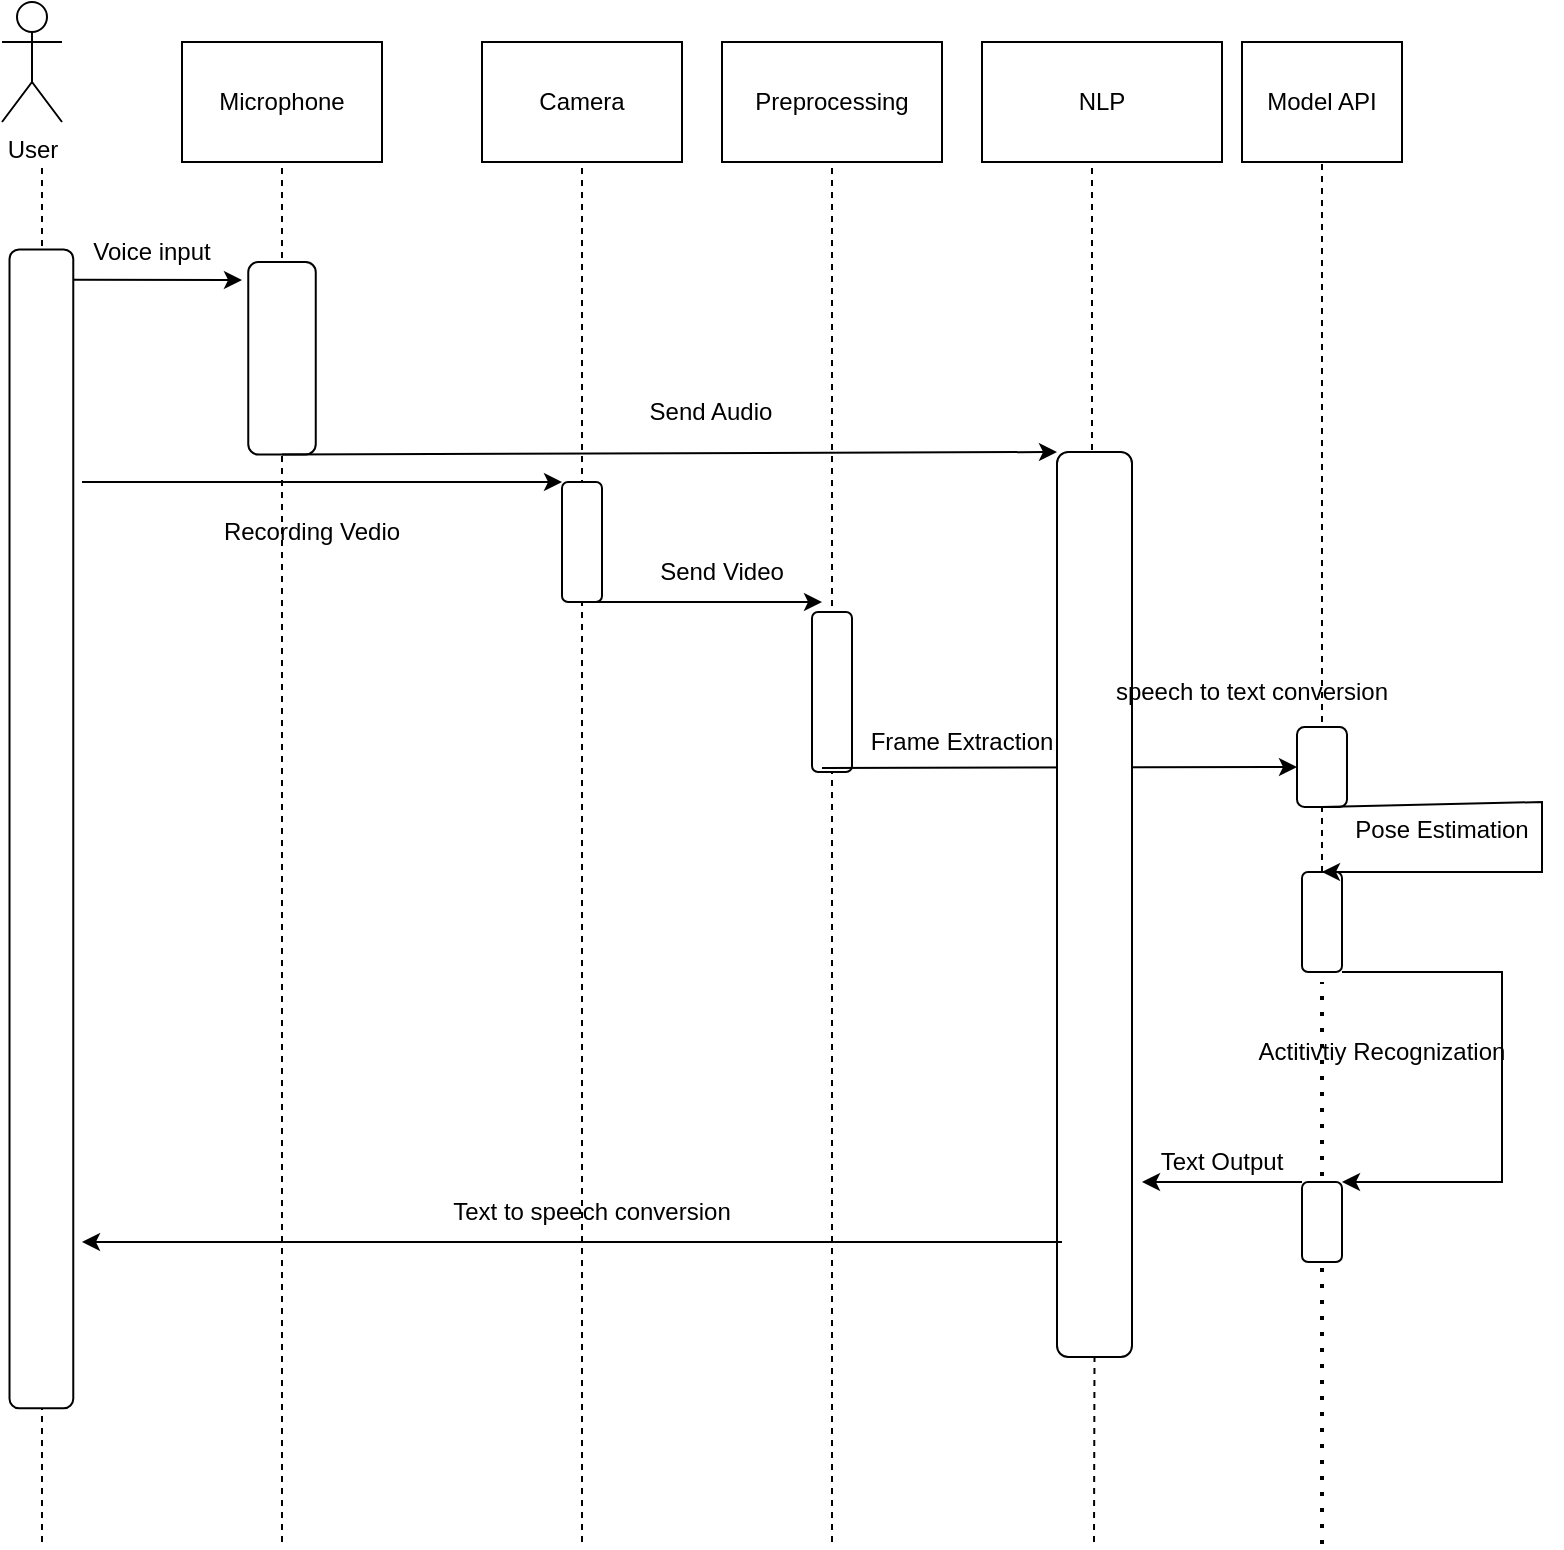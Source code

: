 <mxfile version="20.8.3" type="github">
  <diagram id="L39YCSrSmgS5nI6QtHGn" name="Page-1">
    <mxGraphModel dx="806" dy="495" grid="1" gridSize="10" guides="1" tooltips="1" connect="1" arrows="1" fold="1" page="1" pageScale="1" pageWidth="827" pageHeight="1169" math="0" shadow="0">
      <root>
        <mxCell id="0" />
        <mxCell id="1" parent="0" />
        <mxCell id="A4QvI4MU_TdA6Vv6nNB_-4" value="Microphone" style="rounded=0;whiteSpace=wrap;html=1;" parent="1" vertex="1">
          <mxGeometry x="110" y="40" width="100" height="60" as="geometry" />
        </mxCell>
        <mxCell id="A4QvI4MU_TdA6Vv6nNB_-5" value="Camera" style="rounded=0;whiteSpace=wrap;html=1;" parent="1" vertex="1">
          <mxGeometry x="260" y="40" width="100" height="60" as="geometry" />
        </mxCell>
        <mxCell id="A4QvI4MU_TdA6Vv6nNB_-6" value="Preprocessing" style="rounded=0;whiteSpace=wrap;html=1;" parent="1" vertex="1">
          <mxGeometry x="380" y="40" width="110" height="60" as="geometry" />
        </mxCell>
        <mxCell id="A4QvI4MU_TdA6Vv6nNB_-7" value="Model API" style="rounded=0;whiteSpace=wrap;html=1;" parent="1" vertex="1">
          <mxGeometry x="640" y="40" width="80" height="60" as="geometry" />
        </mxCell>
        <mxCell id="A4QvI4MU_TdA6Vv6nNB_-11" value="" style="endArrow=none;dashed=1;html=1;rounded=0;entryX=0.5;entryY=1;entryDx=0;entryDy=0;" parent="1" edge="1">
          <mxGeometry width="50" height="50" relative="1" as="geometry">
            <mxPoint x="40" y="790" as="sourcePoint" />
            <mxPoint x="40" y="100" as="targetPoint" />
          </mxGeometry>
        </mxCell>
        <mxCell id="A4QvI4MU_TdA6Vv6nNB_-12" value="" style="endArrow=none;dashed=1;html=1;rounded=0;entryX=0.5;entryY=1;entryDx=0;entryDy=0;" parent="1" target="A4QvI4MU_TdA6Vv6nNB_-4" edge="1">
          <mxGeometry width="50" height="50" relative="1" as="geometry">
            <mxPoint x="160" y="790" as="sourcePoint" />
            <mxPoint x="430" y="230" as="targetPoint" />
          </mxGeometry>
        </mxCell>
        <mxCell id="A4QvI4MU_TdA6Vv6nNB_-13" value="" style="endArrow=none;dashed=1;html=1;rounded=0;entryX=0.5;entryY=1;entryDx=0;entryDy=0;" parent="1" target="A4QvI4MU_TdA6Vv6nNB_-5" edge="1">
          <mxGeometry width="50" height="50" relative="1" as="geometry">
            <mxPoint x="310" y="790" as="sourcePoint" />
            <mxPoint x="430" y="230" as="targetPoint" />
          </mxGeometry>
        </mxCell>
        <mxCell id="A4QvI4MU_TdA6Vv6nNB_-15" value="" style="endArrow=none;dashed=1;html=1;rounded=0;entryX=0.5;entryY=1;entryDx=0;entryDy=0;" parent="1" target="A4QvI4MU_TdA6Vv6nNB_-6" edge="1">
          <mxGeometry width="50" height="50" relative="1" as="geometry">
            <mxPoint x="435" y="790" as="sourcePoint" />
            <mxPoint x="430" y="230" as="targetPoint" />
          </mxGeometry>
        </mxCell>
        <mxCell id="A4QvI4MU_TdA6Vv6nNB_-16" value="" style="endArrow=none;dashed=1;html=1;rounded=0;entryX=0.5;entryY=1;entryDx=0;entryDy=0;startArrow=none;" parent="1" target="A4QvI4MU_TdA6Vv6nNB_-7" edge="1">
          <mxGeometry width="50" height="50" relative="1" as="geometry">
            <mxPoint x="680" y="380" as="sourcePoint" />
            <mxPoint x="430" y="230" as="targetPoint" />
            <Array as="points">
              <mxPoint x="680" y="370" />
            </Array>
          </mxGeometry>
        </mxCell>
        <mxCell id="A4QvI4MU_TdA6Vv6nNB_-23" value="" style="endArrow=classic;html=1;rounded=0;entryX=0;entryY=1;entryDx=0;entryDy=0;" parent="1" target="A4QvI4MU_TdA6Vv6nNB_-26" edge="1">
          <mxGeometry width="50" height="50" relative="1" as="geometry">
            <mxPoint x="60" y="260" as="sourcePoint" />
            <mxPoint x="168.75" y="240.47" as="targetPoint" />
          </mxGeometry>
        </mxCell>
        <mxCell id="A4QvI4MU_TdA6Vv6nNB_-24" value="Recording Vedio" style="text;html=1;strokeColor=none;fillColor=none;align=center;verticalAlign=middle;whiteSpace=wrap;rounded=0;" parent="1" vertex="1">
          <mxGeometry x="100" y="270" width="150" height="30" as="geometry" />
        </mxCell>
        <mxCell id="A4QvI4MU_TdA6Vv6nNB_-26" value="" style="rounded=1;whiteSpace=wrap;html=1;rotation=90;" parent="1" vertex="1">
          <mxGeometry x="280" y="280" width="60" height="20" as="geometry" />
        </mxCell>
        <mxCell id="A4QvI4MU_TdA6Vv6nNB_-28" value="" style="endArrow=classic;html=1;rounded=0;exitX=1;exitY=0.5;exitDx=0;exitDy=0;" parent="1" source="A4QvI4MU_TdA6Vv6nNB_-26" edge="1">
          <mxGeometry width="50" height="50" relative="1" as="geometry">
            <mxPoint x="380" y="260" as="sourcePoint" />
            <mxPoint x="430" y="320" as="targetPoint" />
          </mxGeometry>
        </mxCell>
        <mxCell id="A4QvI4MU_TdA6Vv6nNB_-29" value="Send Video" style="text;html=1;strokeColor=none;fillColor=none;align=center;verticalAlign=middle;whiteSpace=wrap;rounded=0;" parent="1" vertex="1">
          <mxGeometry x="320" y="290" width="120" height="30" as="geometry" />
        </mxCell>
        <mxCell id="A4QvI4MU_TdA6Vv6nNB_-30" value="" style="rounded=1;whiteSpace=wrap;html=1;rotation=90;" parent="1" vertex="1">
          <mxGeometry x="395" y="355" width="80" height="20" as="geometry" />
        </mxCell>
        <mxCell id="A4QvI4MU_TdA6Vv6nNB_-32" value="" style="endArrow=classic;html=1;rounded=0;entryX=0.5;entryY=0;entryDx=0;entryDy=0;" parent="1" edge="1" target="A4QvI4MU_TdA6Vv6nNB_-34">
          <mxGeometry width="50" height="50" relative="1" as="geometry">
            <mxPoint x="430" y="403" as="sourcePoint" />
            <mxPoint x="670" y="380" as="targetPoint" />
          </mxGeometry>
        </mxCell>
        <mxCell id="A4QvI4MU_TdA6Vv6nNB_-33" value="Frame Extraction" style="text;html=1;strokeColor=none;fillColor=none;align=center;verticalAlign=middle;whiteSpace=wrap;rounded=0;" parent="1" vertex="1">
          <mxGeometry x="440" y="375" width="120" height="30" as="geometry" />
        </mxCell>
        <mxCell id="A4QvI4MU_TdA6Vv6nNB_-34" value="" style="rounded=1;whiteSpace=wrap;html=1;rotation=-90;" parent="1" vertex="1">
          <mxGeometry x="660" y="390" width="40" height="25" as="geometry" />
        </mxCell>
        <mxCell id="A4QvI4MU_TdA6Vv6nNB_-39" value="" style="endArrow=none;dashed=1;html=1;rounded=0;entryX=0;entryY=0.5;entryDx=0;entryDy=0;startArrow=none;" parent="1" source="A4QvI4MU_TdA6Vv6nNB_-40" target="A4QvI4MU_TdA6Vv6nNB_-34" edge="1">
          <mxGeometry width="50" height="50" relative="1" as="geometry">
            <mxPoint x="680" y="760" as="sourcePoint" />
            <mxPoint x="560" y="100" as="targetPoint" />
            <Array as="points" />
          </mxGeometry>
        </mxCell>
        <mxCell id="A4QvI4MU_TdA6Vv6nNB_-49" value="" style="endArrow=classic;html=1;rounded=0;entryX=1;entryY=1;entryDx=0;entryDy=0;exitX=1;exitY=0;exitDx=0;exitDy=0;" parent="1" source="A4QvI4MU_TdA6Vv6nNB_-40" target="A4QvI4MU_TdA6Vv6nNB_-43" edge="1">
          <mxGeometry width="50" height="50" relative="1" as="geometry">
            <mxPoint x="580" y="515" as="sourcePoint" />
            <mxPoint x="430" y="500" as="targetPoint" />
            <Array as="points">
              <mxPoint x="770" y="505" />
              <mxPoint x="770" y="610" />
            </Array>
          </mxGeometry>
        </mxCell>
        <mxCell id="A4QvI4MU_TdA6Vv6nNB_-50" value="Pose Estimation" style="text;html=1;strokeColor=none;fillColor=none;align=center;verticalAlign=middle;whiteSpace=wrap;rounded=0;" parent="1" vertex="1">
          <mxGeometry x="680" y="419.39" width="120" height="30" as="geometry" />
        </mxCell>
        <mxCell id="A4QvI4MU_TdA6Vv6nNB_-51" value="Actitivtiy Recognization" style="text;html=1;strokeColor=none;fillColor=none;align=center;verticalAlign=middle;whiteSpace=wrap;rounded=0;" parent="1" vertex="1">
          <mxGeometry x="640" y="530" width="140" height="30" as="geometry" />
        </mxCell>
        <mxCell id="A4QvI4MU_TdA6Vv6nNB_-55" value="Text Output" style="text;html=1;strokeColor=none;fillColor=none;align=center;verticalAlign=middle;whiteSpace=wrap;rounded=0;" parent="1" vertex="1">
          <mxGeometry x="580" y="585" width="100" height="30" as="geometry" />
        </mxCell>
        <mxCell id="A4QvI4MU_TdA6Vv6nNB_-59" value="Text to speech conversion" style="text;html=1;strokeColor=none;fillColor=none;align=center;verticalAlign=middle;whiteSpace=wrap;rounded=0;" parent="1" vertex="1">
          <mxGeometry x="220" y="610" width="190" height="30" as="geometry" />
        </mxCell>
        <mxCell id="LpYJhnQgzotlwshMO1Oq-2" value="" style="rounded=1;whiteSpace=wrap;html=1;rotation=90;" parent="1" vertex="1">
          <mxGeometry x="-249.99" y="417.51" width="579.37" height="31.88" as="geometry" />
        </mxCell>
        <mxCell id="LpYJhnQgzotlwshMO1Oq-3" value="" style="rounded=1;whiteSpace=wrap;html=1;rotation=90;" parent="1" vertex="1">
          <mxGeometry x="111.88" y="181.25" width="96.25" height="33.75" as="geometry" />
        </mxCell>
        <mxCell id="LpYJhnQgzotlwshMO1Oq-6" value="" style="endArrow=classic;html=1;rounded=0;exitX=0.026;exitY=-0.011;exitDx=0;exitDy=0;exitPerimeter=0;" parent="1" source="LpYJhnQgzotlwshMO1Oq-2" edge="1">
          <mxGeometry width="50" height="50" relative="1" as="geometry">
            <mxPoint x="390" y="240" as="sourcePoint" />
            <mxPoint x="140" y="159" as="targetPoint" />
          </mxGeometry>
        </mxCell>
        <mxCell id="LpYJhnQgzotlwshMO1Oq-7" value="Voice input" style="text;html=1;strokeColor=none;fillColor=none;align=center;verticalAlign=middle;whiteSpace=wrap;rounded=0;" parent="1" vertex="1">
          <mxGeometry x="50" y="130" width="90" height="30" as="geometry" />
        </mxCell>
        <mxCell id="2kZp6YiWD2BQuV8LMznV-1" value="User" style="shape=umlActor;verticalLabelPosition=bottom;verticalAlign=top;html=1;outlineConnect=0;" parent="1" vertex="1">
          <mxGeometry x="20" y="20" width="30" height="60" as="geometry" />
        </mxCell>
        <mxCell id="2kZp6YiWD2BQuV8LMznV-4" value="" style="endArrow=none;dashed=1;html=1;rounded=0;entryX=0.5;entryY=1;entryDx=0;entryDy=0;startArrow=none;" parent="1" edge="1">
          <mxGeometry width="50" height="50" relative="1" as="geometry">
            <mxPoint x="565" y="250" as="sourcePoint" />
            <mxPoint x="565" y="100" as="targetPoint" />
          </mxGeometry>
        </mxCell>
        <mxCell id="2kZp6YiWD2BQuV8LMznV-6" value="" style="endArrow=classic;html=1;rounded=0;entryX=0;entryY=1;entryDx=0;entryDy=0;exitX=1;exitY=0.5;exitDx=0;exitDy=0;" parent="1" source="LpYJhnQgzotlwshMO1Oq-3" target="2kZp6YiWD2BQuV8LMznV-5" edge="1">
          <mxGeometry width="50" height="50" relative="1" as="geometry">
            <mxPoint x="170" y="240" as="sourcePoint" />
            <mxPoint x="510" y="240" as="targetPoint" />
            <Array as="points" />
          </mxGeometry>
        </mxCell>
        <mxCell id="2kZp6YiWD2BQuV8LMznV-7" value="Send Audio&lt;br&gt;" style="text;html=1;strokeColor=none;fillColor=none;align=center;verticalAlign=middle;whiteSpace=wrap;rounded=0;" parent="1" vertex="1">
          <mxGeometry x="329.38" y="210" width="90.62" height="30" as="geometry" />
        </mxCell>
        <mxCell id="2kZp6YiWD2BQuV8LMznV-8" value="" style="endArrow=none;dashed=1;html=1;rounded=0;entryX=1;entryY=0.5;entryDx=0;entryDy=0;" parent="1" target="2kZp6YiWD2BQuV8LMznV-5" edge="1">
          <mxGeometry width="50" height="50" relative="1" as="geometry">
            <mxPoint x="566" y="790" as="sourcePoint" />
            <mxPoint x="545" y="100" as="targetPoint" />
            <Array as="points" />
          </mxGeometry>
        </mxCell>
        <mxCell id="2kZp6YiWD2BQuV8LMznV-5" value="" style="rounded=1;whiteSpace=wrap;html=1;rotation=90;" parent="1" vertex="1">
          <mxGeometry x="340" y="452.5" width="452.5" height="37.5" as="geometry" />
        </mxCell>
        <mxCell id="2kZp6YiWD2BQuV8LMznV-9" value="NLP" style="rounded=0;whiteSpace=wrap;html=1;" parent="1" vertex="1">
          <mxGeometry x="510" y="40" width="120" height="60" as="geometry" />
        </mxCell>
        <mxCell id="A4QvI4MU_TdA6Vv6nNB_-40" value="" style="rounded=1;whiteSpace=wrap;html=1;rotation=90;" parent="1" vertex="1">
          <mxGeometry x="655" y="470" width="50" height="20" as="geometry" />
        </mxCell>
        <mxCell id="2kZp6YiWD2BQuV8LMznV-12" value="" style="endArrow=classic;html=1;rounded=0;exitX=0;exitY=0.5;exitDx=0;exitDy=0;entryX=0;entryY=0.5;entryDx=0;entryDy=0;" parent="1" source="A4QvI4MU_TdA6Vv6nNB_-34" target="A4QvI4MU_TdA6Vv6nNB_-40" edge="1">
          <mxGeometry width="50" height="50" relative="1" as="geometry">
            <mxPoint x="390" y="410" as="sourcePoint" />
            <mxPoint x="440" y="360" as="targetPoint" />
            <Array as="points">
              <mxPoint x="790" y="420" />
              <mxPoint x="790" y="455" />
            </Array>
          </mxGeometry>
        </mxCell>
        <mxCell id="2kZp6YiWD2BQuV8LMznV-15" value="" style="endArrow=none;dashed=1;html=1;dashPattern=1 3;strokeWidth=2;rounded=0;" parent="1" edge="1">
          <mxGeometry width="50" height="50" relative="1" as="geometry">
            <mxPoint x="680" y="791" as="sourcePoint" />
            <mxPoint x="680" y="510" as="targetPoint" />
          </mxGeometry>
        </mxCell>
        <mxCell id="A4QvI4MU_TdA6Vv6nNB_-43" value="" style="rounded=1;whiteSpace=wrap;html=1;rotation=-180;direction=south;" parent="1" vertex="1">
          <mxGeometry x="670" y="610" width="20" height="40" as="geometry" />
        </mxCell>
        <mxCell id="2kZp6YiWD2BQuV8LMznV-16" value="" style="endArrow=classic;html=1;rounded=0;exitX=1;exitY=0;exitDx=0;exitDy=0;" parent="1" source="A4QvI4MU_TdA6Vv6nNB_-43" edge="1">
          <mxGeometry width="50" height="50" relative="1" as="geometry">
            <mxPoint x="390" y="590" as="sourcePoint" />
            <mxPoint x="590" y="610" as="targetPoint" />
          </mxGeometry>
        </mxCell>
        <mxCell id="2kZp6YiWD2BQuV8LMznV-17" value="" style="endArrow=classic;html=1;rounded=0;exitX=0.873;exitY=0.933;exitDx=0;exitDy=0;exitPerimeter=0;" parent="1" source="2kZp6YiWD2BQuV8LMznV-5" edge="1">
          <mxGeometry width="50" height="50" relative="1" as="geometry">
            <mxPoint x="390" y="590" as="sourcePoint" />
            <mxPoint x="60" y="640" as="targetPoint" />
          </mxGeometry>
        </mxCell>
        <mxCell id="2kZp6YiWD2BQuV8LMznV-18" value="speech to text conversion" style="text;html=1;strokeColor=none;fillColor=none;align=center;verticalAlign=middle;whiteSpace=wrap;rounded=0;" parent="1" vertex="1">
          <mxGeometry x="550" y="350" width="190" height="30" as="geometry" />
        </mxCell>
      </root>
    </mxGraphModel>
  </diagram>
</mxfile>
